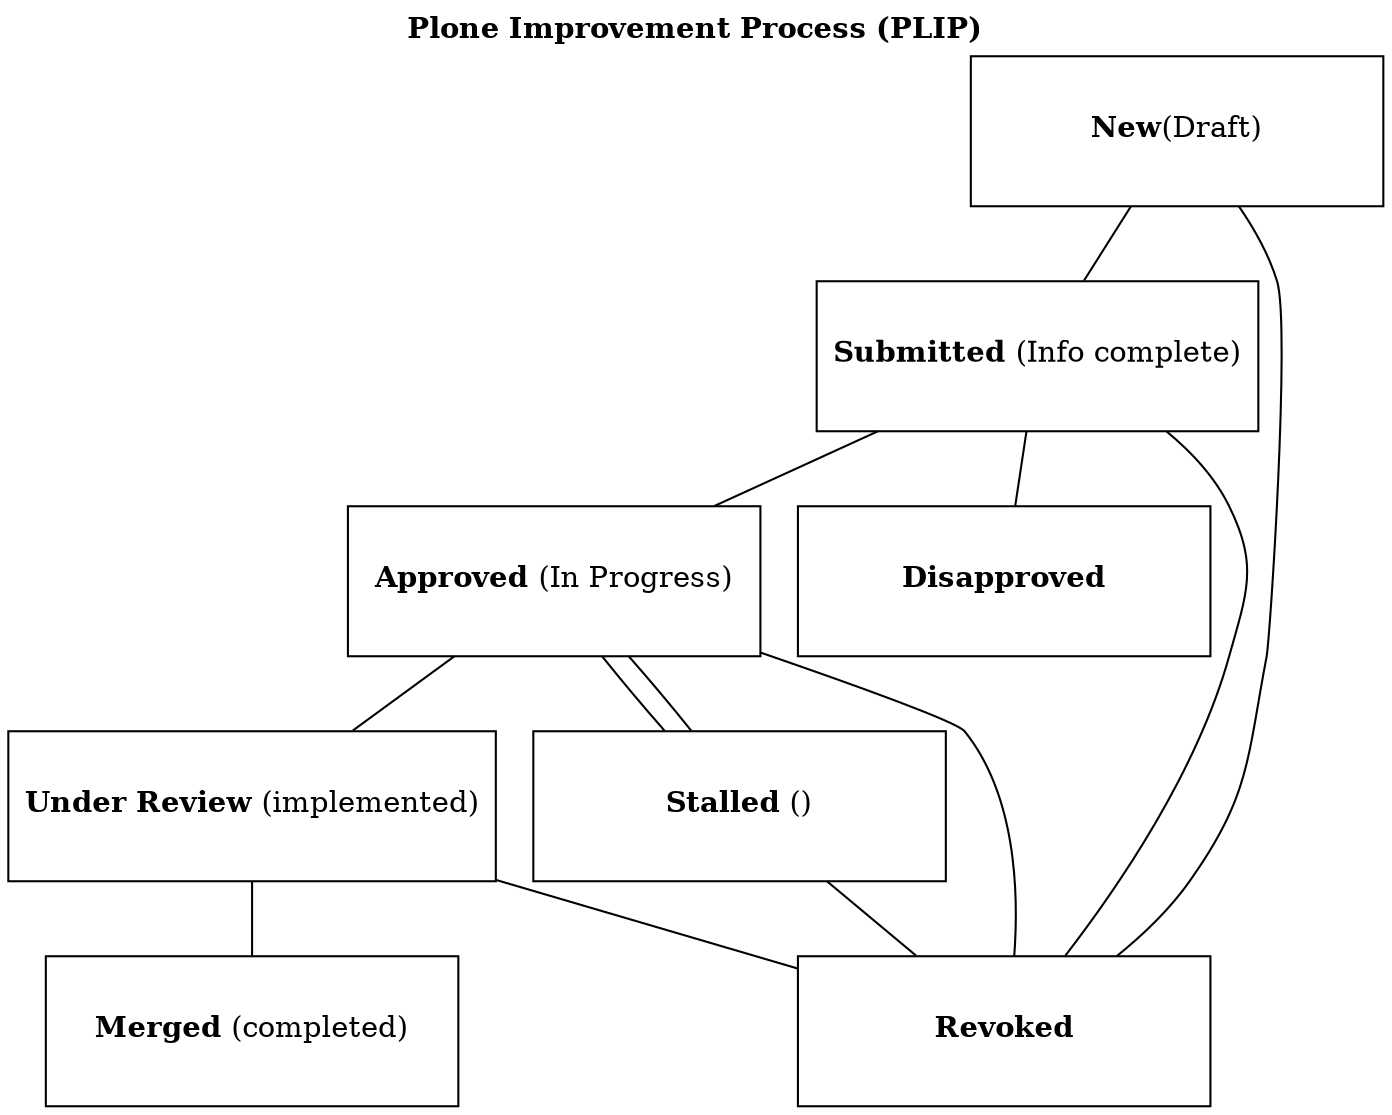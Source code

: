 graph plip {

  label=<<B>Plone Improvement Process (PLIP)</B>>;
  labelloc=t;
  rankdir=TD;

  node[shape=box
       width=2.75
       height=1
      ];

  new [label=<<B>New</B>(Draft)>];
  submitted [label=<<B>Submitted</B> (Info complete)>];
  approved [label=<<B>Approved</B> (In Progress)>];
  stalled [label=<<B>Stalled</B> ()>];
  inreview [label=<<B>Under Review</B> (implemented)>];
  merged [label=<<B>Merged</B> (completed)>];
  revoked [label=<<B>Revoked</B>>];
  disapproved [label=<<B>Disapproved</B>>];



  new -- submitted -- approved -- inreview -- merged;
  approved -- stalled -- approved;
  submitted -- disapproved;
  {new, submitted, approved, stalled, inreview} -- revoked;

  rank = same approved stalled disapproved;
}
